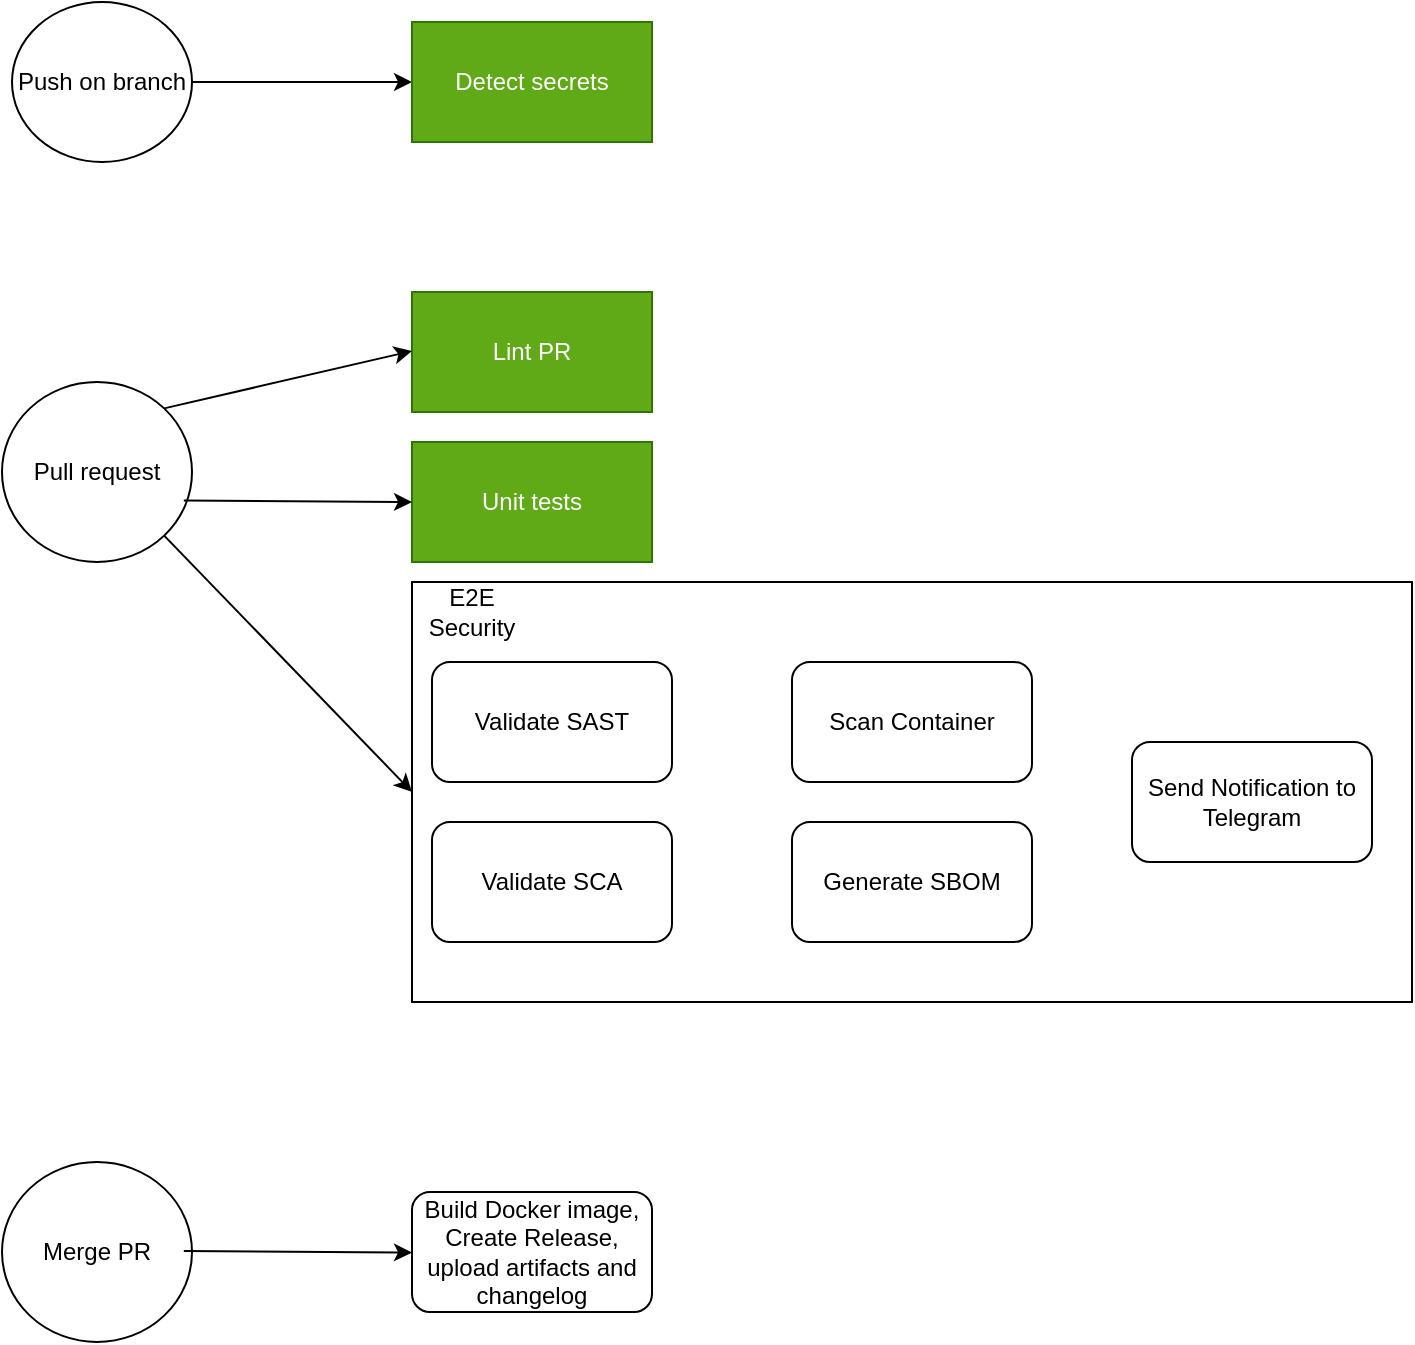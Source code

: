<mxfile>
    <diagram id="4-Pl7l20j3m651ecNRm7" name="Page-1">
        <mxGraphModel dx="1652" dy="786" grid="1" gridSize="10" guides="1" tooltips="1" connect="1" arrows="1" fold="1" page="1" pageScale="1" pageWidth="827" pageHeight="1169" math="0" shadow="0">
            <root>
                <mxCell id="0"/>
                <mxCell id="1" parent="0"/>
                <mxCell id="2" value="Push on branch" style="ellipse;whiteSpace=wrap;html=1;" vertex="1" parent="1">
                    <mxGeometry x="40" y="80" width="90" height="80" as="geometry"/>
                </mxCell>
                <mxCell id="3" value="" style="endArrow=classic;html=1;exitX=1;exitY=0.5;exitDx=0;exitDy=0;" edge="1" parent="1" source="2">
                    <mxGeometry width="50" height="50" relative="1" as="geometry">
                        <mxPoint x="550" y="430" as="sourcePoint"/>
                        <mxPoint x="240" y="120" as="targetPoint"/>
                    </mxGeometry>
                </mxCell>
                <mxCell id="4" value="Detect secrets" style="rounded=0;whiteSpace=wrap;html=1;fillColor=#60a917;fontColor=#ffffff;strokeColor=#2D7600;" vertex="1" parent="1">
                    <mxGeometry x="240" y="90" width="120" height="60" as="geometry"/>
                </mxCell>
                <mxCell id="5" value="Lint PR" style="rounded=0;whiteSpace=wrap;html=1;fillColor=#60a917;fontColor=#ffffff;strokeColor=#2D7600;" vertex="1" parent="1">
                    <mxGeometry x="240" y="225" width="120" height="60" as="geometry"/>
                </mxCell>
                <mxCell id="6" value="Pull request" style="ellipse;whiteSpace=wrap;html=1;" vertex="1" parent="1">
                    <mxGeometry x="35" y="270" width="95" height="90" as="geometry"/>
                </mxCell>
                <mxCell id="7" value="" style="endArrow=classic;html=1;exitX=1;exitY=0;exitDx=0;exitDy=0;" edge="1" parent="1" source="6">
                    <mxGeometry width="50" height="50" relative="1" as="geometry">
                        <mxPoint x="130" y="254.5" as="sourcePoint"/>
                        <mxPoint x="240" y="254.5" as="targetPoint"/>
                    </mxGeometry>
                </mxCell>
                <mxCell id="8" value="Unit tests" style="rounded=0;whiteSpace=wrap;html=1;fillColor=#60a917;fontColor=#ffffff;strokeColor=#2D7600;" vertex="1" parent="1">
                    <mxGeometry x="240" y="300" width="120" height="60" as="geometry"/>
                </mxCell>
                <mxCell id="9" value="" style="endArrow=classic;html=1;exitX=1;exitY=0;exitDx=0;exitDy=0;entryX=0;entryY=0.5;entryDx=0;entryDy=0;" edge="1" parent="1" target="8">
                    <mxGeometry width="50" height="50" relative="1" as="geometry">
                        <mxPoint x="125.909" y="329.252" as="sourcePoint"/>
                        <mxPoint x="250" y="300.74" as="targetPoint"/>
                    </mxGeometry>
                </mxCell>
                <mxCell id="10" value="" style="rounded=0;whiteSpace=wrap;html=1;" vertex="1" parent="1">
                    <mxGeometry x="240" y="370" width="500" height="210" as="geometry"/>
                </mxCell>
                <mxCell id="11" value="Validate SAST" style="rounded=1;whiteSpace=wrap;html=1;" vertex="1" parent="1">
                    <mxGeometry x="250" y="410" width="120" height="60" as="geometry"/>
                </mxCell>
                <mxCell id="12" value="E2E Security" style="text;html=1;strokeColor=none;fillColor=none;align=center;verticalAlign=middle;whiteSpace=wrap;rounded=0;" vertex="1" parent="1">
                    <mxGeometry x="240" y="370" width="60" height="30" as="geometry"/>
                </mxCell>
                <mxCell id="13" value="Validate SCA" style="rounded=1;whiteSpace=wrap;html=1;" vertex="1" parent="1">
                    <mxGeometry x="250" y="490" width="120" height="60" as="geometry"/>
                </mxCell>
                <mxCell id="14" value="Scan Container" style="rounded=1;whiteSpace=wrap;html=1;" vertex="1" parent="1">
                    <mxGeometry x="430" y="410" width="120" height="60" as="geometry"/>
                </mxCell>
                <mxCell id="15" value="Generate SBOM" style="rounded=1;whiteSpace=wrap;html=1;" vertex="1" parent="1">
                    <mxGeometry x="430" y="490" width="120" height="60" as="geometry"/>
                </mxCell>
                <mxCell id="16" value="Send Notification to Telegram" style="rounded=1;whiteSpace=wrap;html=1;" vertex="1" parent="1">
                    <mxGeometry x="600" y="450" width="120" height="60" as="geometry"/>
                </mxCell>
                <mxCell id="17" value="Merge PR" style="ellipse;whiteSpace=wrap;html=1;" vertex="1" parent="1">
                    <mxGeometry x="35" y="660" width="95" height="90" as="geometry"/>
                </mxCell>
                <mxCell id="18" value="" style="endArrow=classic;html=1;exitX=1;exitY=1;exitDx=0;exitDy=0;entryX=0;entryY=0.5;entryDx=0;entryDy=0;" edge="1" parent="1" source="6" target="10">
                    <mxGeometry width="50" height="50" relative="1" as="geometry">
                        <mxPoint x="79.999" y="359.002" as="sourcePoint"/>
                        <mxPoint x="194.09" y="359.75" as="targetPoint"/>
                    </mxGeometry>
                </mxCell>
                <mxCell id="20" value="" style="endArrow=classic;html=1;exitX=1;exitY=0;exitDx=0;exitDy=0;entryX=0;entryY=0.5;entryDx=0;entryDy=0;" edge="1" parent="1">
                    <mxGeometry width="50" height="50" relative="1" as="geometry">
                        <mxPoint x="125.909" y="704.502" as="sourcePoint"/>
                        <mxPoint x="240" y="705.25" as="targetPoint"/>
                    </mxGeometry>
                </mxCell>
                <mxCell id="22" value="Build Docker image, Create Release, upload artifacts and changelog" style="rounded=1;whiteSpace=wrap;html=1;" vertex="1" parent="1">
                    <mxGeometry x="240" y="675" width="120" height="60" as="geometry"/>
                </mxCell>
            </root>
        </mxGraphModel>
    </diagram>
</mxfile>
